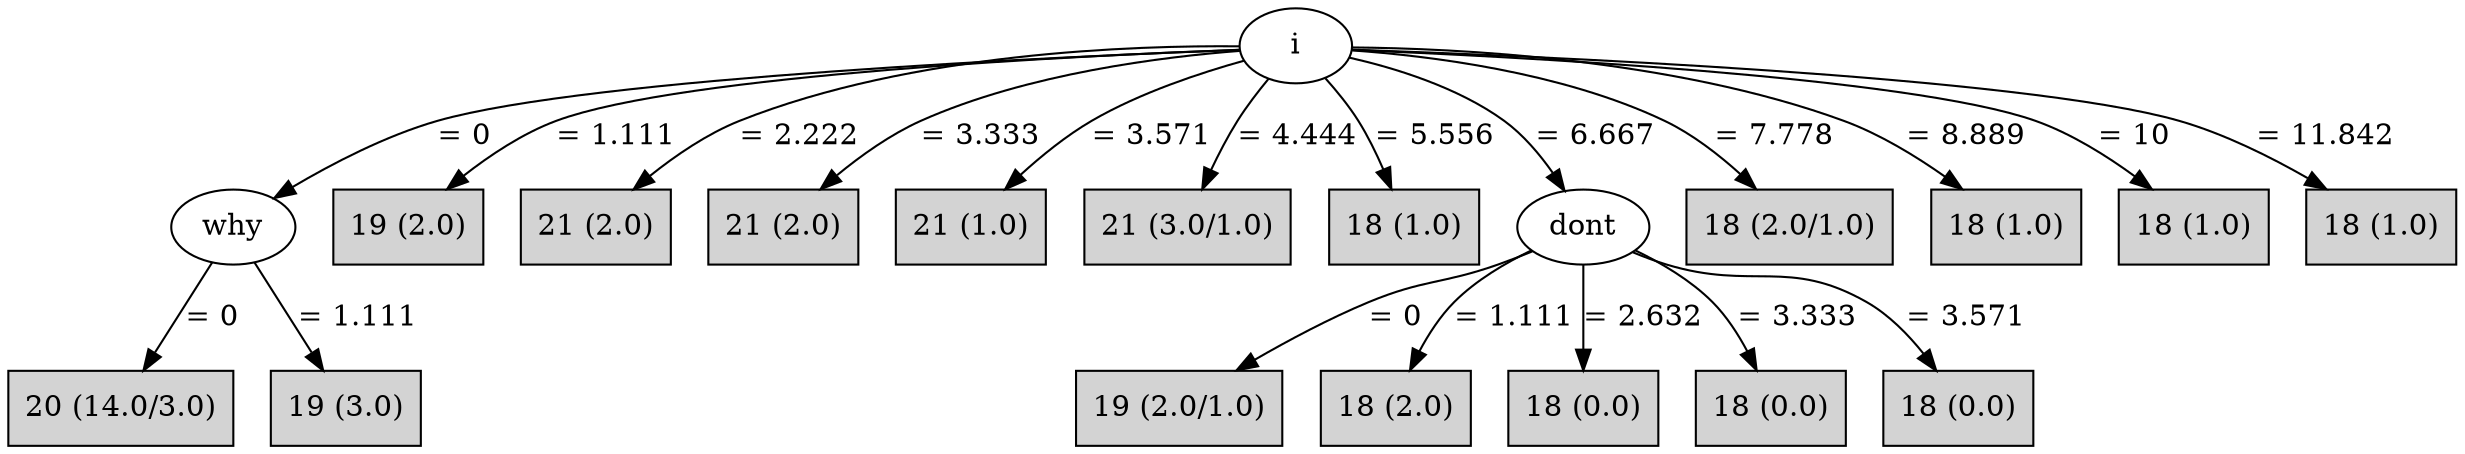 digraph J48Tree {
N0 [label="i" ]
N0->N1 [label="= 0"]
N1 [label="why" ]
N1->N2 [label="= 0"]
N2 [label="20 (14.0/3.0)" shape=box style=filled ]
N1->N3 [label="= 1.111"]
N3 [label="19 (3.0)" shape=box style=filled ]
N0->N4 [label="= 1.111"]
N4 [label="19 (2.0)" shape=box style=filled ]
N0->N5 [label="= 2.222"]
N5 [label="21 (2.0)" shape=box style=filled ]
N0->N6 [label="= 3.333"]
N6 [label="21 (2.0)" shape=box style=filled ]
N0->N7 [label="= 3.571"]
N7 [label="21 (1.0)" shape=box style=filled ]
N0->N8 [label="= 4.444"]
N8 [label="21 (3.0/1.0)" shape=box style=filled ]
N0->N9 [label="= 5.556"]
N9 [label="18 (1.0)" shape=box style=filled ]
N0->N10 [label="= 6.667"]
N10 [label="dont" ]
N10->N11 [label="= 0"]
N11 [label="19 (2.0/1.0)" shape=box style=filled ]
N10->N12 [label="= 1.111"]
N12 [label="18 (2.0)" shape=box style=filled ]
N10->N13 [label="= 2.632"]
N13 [label="18 (0.0)" shape=box style=filled ]
N10->N14 [label="= 3.333"]
N14 [label="18 (0.0)" shape=box style=filled ]
N10->N15 [label="= 3.571"]
N15 [label="18 (0.0)" shape=box style=filled ]
N0->N16 [label="= 7.778"]
N16 [label="18 (2.0/1.0)" shape=box style=filled ]
N0->N17 [label="= 8.889"]
N17 [label="18 (1.0)" shape=box style=filled ]
N0->N18 [label="= 10"]
N18 [label="18 (1.0)" shape=box style=filled ]
N0->N19 [label="= 11.842"]
N19 [label="18 (1.0)" shape=box style=filled ]
}
